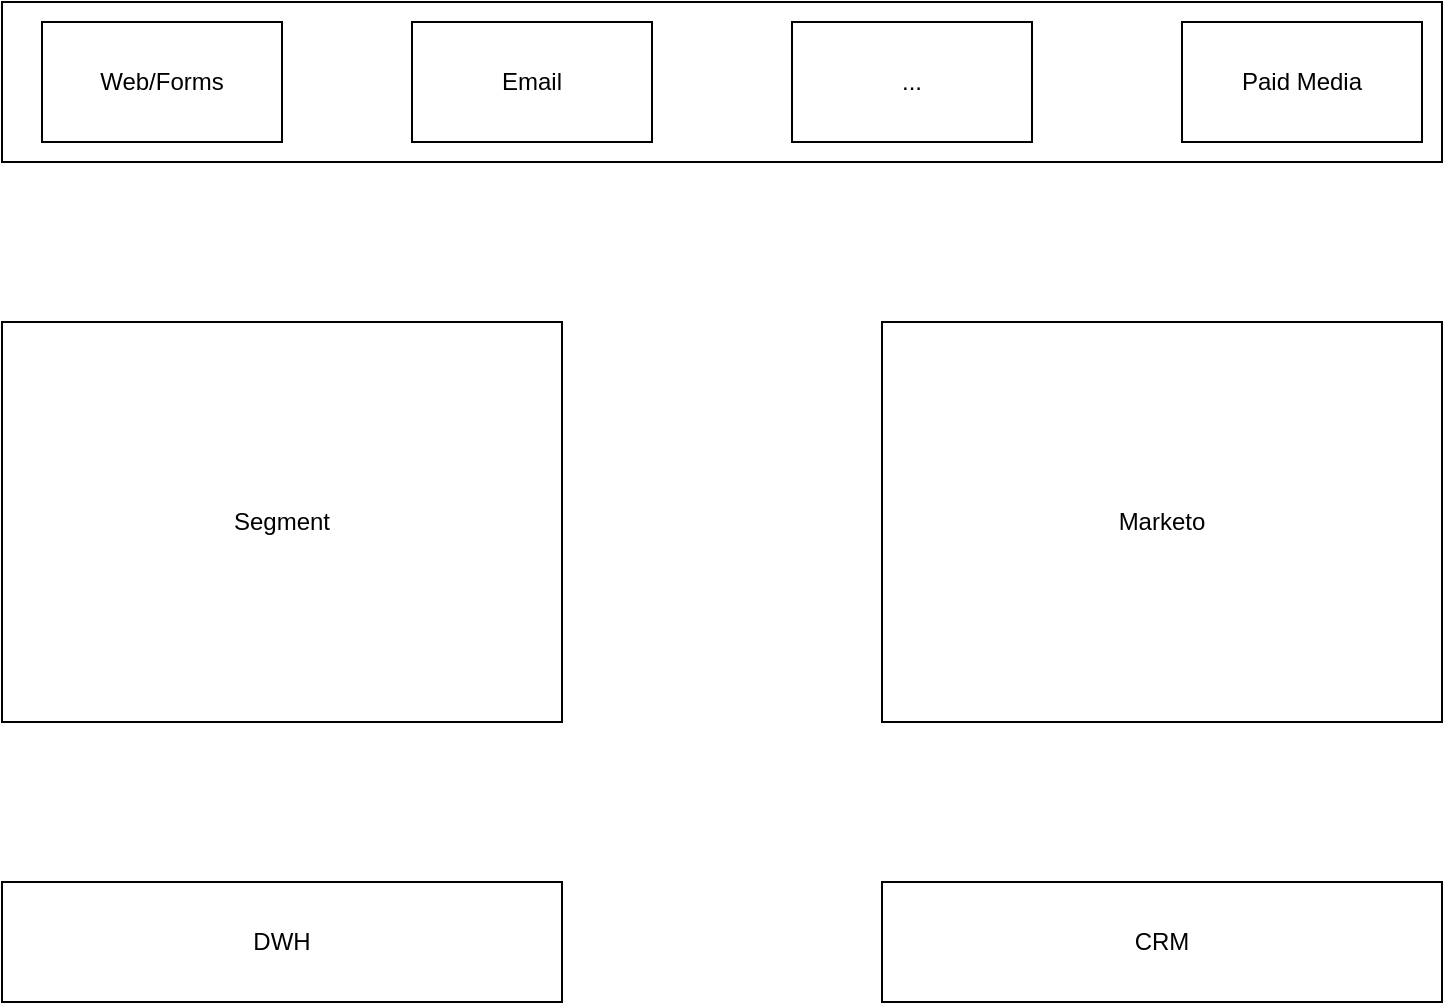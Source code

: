<mxfile version="22.1.16" type="github">
  <diagram name="Page-1" id="PVslrEnJn0XF6vnXN1jS">
    <mxGraphModel dx="1133" dy="831" grid="1" gridSize="10" guides="1" tooltips="1" connect="1" arrows="1" fold="1" page="1" pageScale="1" pageWidth="850" pageHeight="1100" math="0" shadow="0">
      <root>
        <mxCell id="0" />
        <mxCell id="1" parent="0" />
        <mxCell id="8K9jHslYk04Z77Tmoj0i-2" value="" style="rounded=0;whiteSpace=wrap;html=1;" vertex="1" parent="1">
          <mxGeometry x="80" y="160" width="720" height="80" as="geometry" />
        </mxCell>
        <mxCell id="8K9jHslYk04Z77Tmoj0i-5" value="DWH" style="rounded=0;whiteSpace=wrap;html=1;" vertex="1" parent="1">
          <mxGeometry x="80" y="600" width="280" height="60" as="geometry" />
        </mxCell>
        <mxCell id="8K9jHslYk04Z77Tmoj0i-6" value="Email" style="rounded=0;whiteSpace=wrap;html=1;" vertex="1" parent="1">
          <mxGeometry x="285" y="170" width="120" height="60" as="geometry" />
        </mxCell>
        <mxCell id="8K9jHslYk04Z77Tmoj0i-7" value="..." style="rounded=0;whiteSpace=wrap;html=1;" vertex="1" parent="1">
          <mxGeometry x="475" y="170" width="120" height="60" as="geometry" />
        </mxCell>
        <mxCell id="8K9jHslYk04Z77Tmoj0i-9" value="Paid Media" style="rounded=0;whiteSpace=wrap;html=1;" vertex="1" parent="1">
          <mxGeometry x="670" y="170" width="120" height="60" as="geometry" />
        </mxCell>
        <mxCell id="8K9jHslYk04Z77Tmoj0i-10" value="Segment" style="rounded=0;whiteSpace=wrap;html=1;" vertex="1" parent="1">
          <mxGeometry x="80" y="320" width="280" height="200" as="geometry" />
        </mxCell>
        <mxCell id="8K9jHslYk04Z77Tmoj0i-11" value="Marketo" style="rounded=0;whiteSpace=wrap;html=1;" vertex="1" parent="1">
          <mxGeometry x="520" y="320" width="280" height="200" as="geometry" />
        </mxCell>
        <mxCell id="8K9jHslYk04Z77Tmoj0i-12" value="Web/Forms" style="rounded=0;whiteSpace=wrap;html=1;" vertex="1" parent="1">
          <mxGeometry x="100" y="170" width="120" height="60" as="geometry" />
        </mxCell>
        <mxCell id="8K9jHslYk04Z77Tmoj0i-13" value="CRM" style="rounded=0;whiteSpace=wrap;html=1;" vertex="1" parent="1">
          <mxGeometry x="520" y="600" width="280" height="60" as="geometry" />
        </mxCell>
      </root>
    </mxGraphModel>
  </diagram>
</mxfile>
